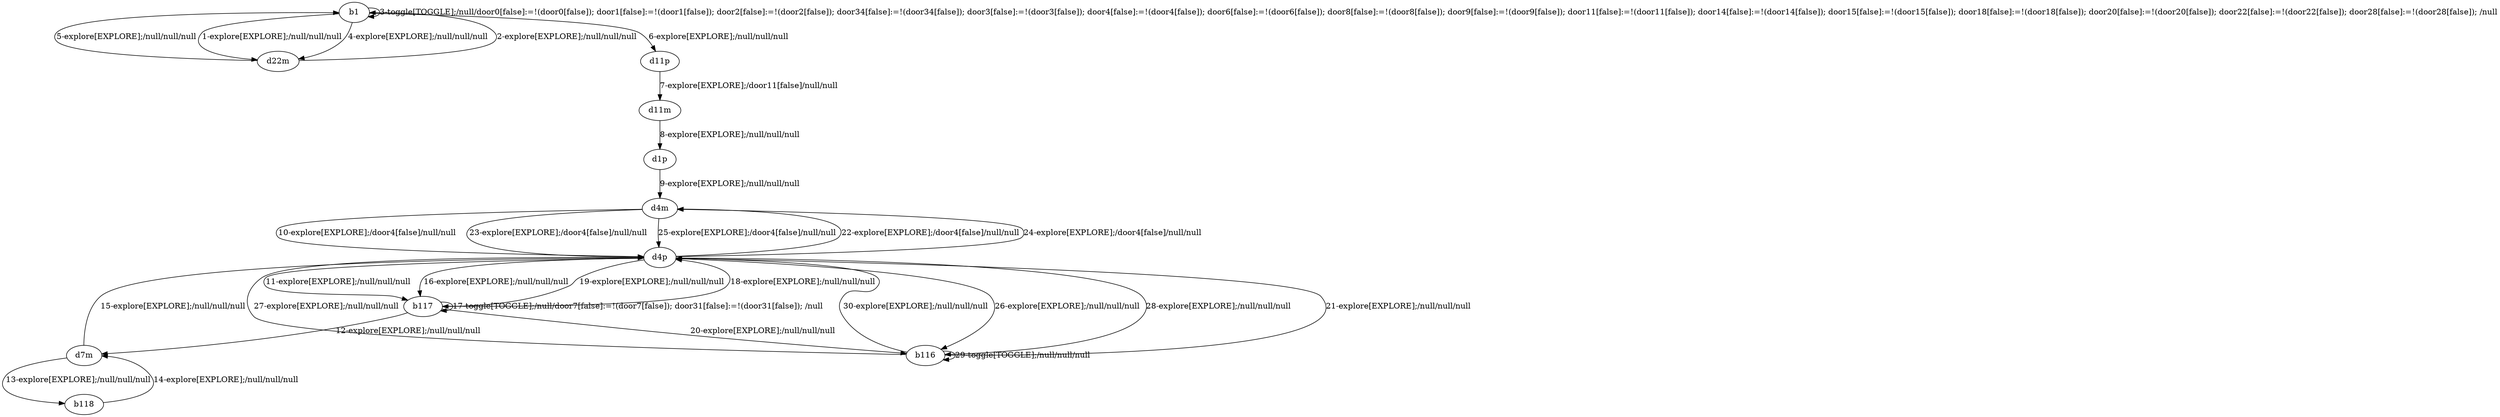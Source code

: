 # Total number of goals covered by this test: 2
# d7m --> d4p
# b117 --> d7m

digraph g {
"b1" -> "d22m" [label = "1-explore[EXPLORE];/null/null/null"];
"d22m" -> "b1" [label = "2-explore[EXPLORE];/null/null/null"];
"b1" -> "b1" [label = "3-toggle[TOGGLE];/null/door0[false]:=!(door0[false]); door1[false]:=!(door1[false]); door2[false]:=!(door2[false]); door34[false]:=!(door34[false]); door3[false]:=!(door3[false]); door4[false]:=!(door4[false]); door6[false]:=!(door6[false]); door8[false]:=!(door8[false]); door9[false]:=!(door9[false]); door11[false]:=!(door11[false]); door14[false]:=!(door14[false]); door15[false]:=!(door15[false]); door18[false]:=!(door18[false]); door20[false]:=!(door20[false]); door22[false]:=!(door22[false]); door28[false]:=!(door28[false]); /null"];
"b1" -> "d22m" [label = "4-explore[EXPLORE];/null/null/null"];
"d22m" -> "b1" [label = "5-explore[EXPLORE];/null/null/null"];
"b1" -> "d11p" [label = "6-explore[EXPLORE];/null/null/null"];
"d11p" -> "d11m" [label = "7-explore[EXPLORE];/door11[false]/null/null"];
"d11m" -> "d1p" [label = "8-explore[EXPLORE];/null/null/null"];
"d1p" -> "d4m" [label = "9-explore[EXPLORE];/null/null/null"];
"d4m" -> "d4p" [label = "10-explore[EXPLORE];/door4[false]/null/null"];
"d4p" -> "b117" [label = "11-explore[EXPLORE];/null/null/null"];
"b117" -> "d7m" [label = "12-explore[EXPLORE];/null/null/null"];
"d7m" -> "b118" [label = "13-explore[EXPLORE];/null/null/null"];
"b118" -> "d7m" [label = "14-explore[EXPLORE];/null/null/null"];
"d7m" -> "d4p" [label = "15-explore[EXPLORE];/null/null/null"];
"d4p" -> "b117" [label = "16-explore[EXPLORE];/null/null/null"];
"b117" -> "b117" [label = "17-toggle[TOGGLE];/null/door7[false]:=!(door7[false]); door31[false]:=!(door31[false]); /null"];
"b117" -> "d4p" [label = "18-explore[EXPLORE];/null/null/null"];
"d4p" -> "b117" [label = "19-explore[EXPLORE];/null/null/null"];
"b117" -> "b116" [label = "20-explore[EXPLORE];/null/null/null"];
"b116" -> "d4p" [label = "21-explore[EXPLORE];/null/null/null"];
"d4p" -> "d4m" [label = "22-explore[EXPLORE];/door4[false]/null/null"];
"d4m" -> "d4p" [label = "23-explore[EXPLORE];/door4[false]/null/null"];
"d4p" -> "d4m" [label = "24-explore[EXPLORE];/door4[false]/null/null"];
"d4m" -> "d4p" [label = "25-explore[EXPLORE];/door4[false]/null/null"];
"d4p" -> "b116" [label = "26-explore[EXPLORE];/null/null/null"];
"b116" -> "d4p" [label = "27-explore[EXPLORE];/null/null/null"];
"d4p" -> "b116" [label = "28-explore[EXPLORE];/null/null/null"];
"b116" -> "b116" [label = "29-toggle[TOGGLE];/null/null/null"];
"b116" -> "d4p" [label = "30-explore[EXPLORE];/null/null/null"];
}
